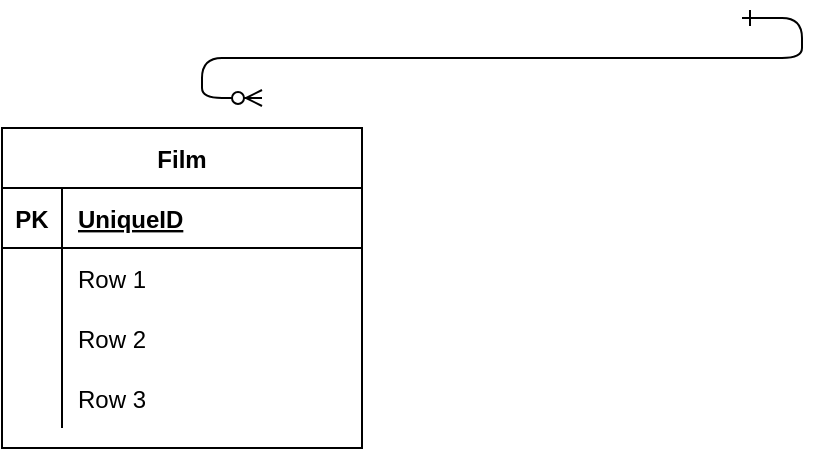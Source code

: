 <mxfile version="13.4.5" type="device"><diagram id="R2lEEEUBdFMjLlhIrx00" name="Page-1"><mxGraphModel dx="1038" dy="580" grid="1" gridSize="10" guides="1" tooltips="1" connect="1" arrows="1" fold="1" page="1" pageScale="1" pageWidth="850" pageHeight="1100" math="0" shadow="0" extFonts="Permanent Marker^https://fonts.googleapis.com/css?family=Permanent+Marker"><root><mxCell id="0"/><mxCell id="1" parent="0"/><mxCell id="C-vyLk0tnHw3VtMMgP7b-12" value="" style="edgeStyle=entityRelationEdgeStyle;endArrow=ERzeroToMany;startArrow=ERone;endFill=1;startFill=0;" parent="1" target="C-vyLk0tnHw3VtMMgP7b-17" edge="1"><mxGeometry width="100" height="100" relative="1" as="geometry"><mxPoint x="700" y="165" as="sourcePoint"/><mxPoint x="460" y="205" as="targetPoint"/></mxGeometry></mxCell><mxCell id="ttYes_KPjAMAVsG7-35z-1" value="Film" style="shape=table;startSize=30;container=1;collapsible=1;childLayout=tableLayout;fixedRows=1;rowLines=0;fontStyle=1;align=center;resizeLast=1;" vertex="1" parent="1"><mxGeometry x="330" y="220" width="180" height="160" as="geometry"/></mxCell><mxCell id="ttYes_KPjAMAVsG7-35z-2" value="" style="shape=partialRectangle;collapsible=0;dropTarget=0;pointerEvents=0;fillColor=none;top=0;left=0;bottom=1;right=0;points=[[0,0.5],[1,0.5]];portConstraint=eastwest;" vertex="1" parent="ttYes_KPjAMAVsG7-35z-1"><mxGeometry y="30" width="180" height="30" as="geometry"/></mxCell><mxCell id="ttYes_KPjAMAVsG7-35z-3" value="PK" style="shape=partialRectangle;connectable=0;fillColor=none;top=0;left=0;bottom=0;right=0;fontStyle=1;overflow=hidden;" vertex="1" parent="ttYes_KPjAMAVsG7-35z-2"><mxGeometry width="30" height="30" as="geometry"/></mxCell><mxCell id="ttYes_KPjAMAVsG7-35z-4" value="UniqueID" style="shape=partialRectangle;connectable=0;fillColor=none;top=0;left=0;bottom=0;right=0;align=left;spacingLeft=6;fontStyle=5;overflow=hidden;" vertex="1" parent="ttYes_KPjAMAVsG7-35z-2"><mxGeometry x="30" width="150" height="30" as="geometry"/></mxCell><mxCell id="ttYes_KPjAMAVsG7-35z-5" value="" style="shape=partialRectangle;collapsible=0;dropTarget=0;pointerEvents=0;fillColor=none;top=0;left=0;bottom=0;right=0;points=[[0,0.5],[1,0.5]];portConstraint=eastwest;" vertex="1" parent="ttYes_KPjAMAVsG7-35z-1"><mxGeometry y="60" width="180" height="30" as="geometry"/></mxCell><mxCell id="ttYes_KPjAMAVsG7-35z-6" value="" style="shape=partialRectangle;connectable=0;fillColor=none;top=0;left=0;bottom=0;right=0;editable=1;overflow=hidden;" vertex="1" parent="ttYes_KPjAMAVsG7-35z-5"><mxGeometry width="30" height="30" as="geometry"/></mxCell><mxCell id="ttYes_KPjAMAVsG7-35z-7" value="Row 1" style="shape=partialRectangle;connectable=0;fillColor=none;top=0;left=0;bottom=0;right=0;align=left;spacingLeft=6;overflow=hidden;" vertex="1" parent="ttYes_KPjAMAVsG7-35z-5"><mxGeometry x="30" width="150" height="30" as="geometry"/></mxCell><mxCell id="ttYes_KPjAMAVsG7-35z-8" value="" style="shape=partialRectangle;collapsible=0;dropTarget=0;pointerEvents=0;fillColor=none;top=0;left=0;bottom=0;right=0;points=[[0,0.5],[1,0.5]];portConstraint=eastwest;" vertex="1" parent="ttYes_KPjAMAVsG7-35z-1"><mxGeometry y="90" width="180" height="30" as="geometry"/></mxCell><mxCell id="ttYes_KPjAMAVsG7-35z-9" value="" style="shape=partialRectangle;connectable=0;fillColor=none;top=0;left=0;bottom=0;right=0;editable=1;overflow=hidden;" vertex="1" parent="ttYes_KPjAMAVsG7-35z-8"><mxGeometry width="30" height="30" as="geometry"/></mxCell><mxCell id="ttYes_KPjAMAVsG7-35z-10" value="Row 2" style="shape=partialRectangle;connectable=0;fillColor=none;top=0;left=0;bottom=0;right=0;align=left;spacingLeft=6;overflow=hidden;" vertex="1" parent="ttYes_KPjAMAVsG7-35z-8"><mxGeometry x="30" width="150" height="30" as="geometry"/></mxCell><mxCell id="ttYes_KPjAMAVsG7-35z-11" value="" style="shape=partialRectangle;collapsible=0;dropTarget=0;pointerEvents=0;fillColor=none;top=0;left=0;bottom=0;right=0;points=[[0,0.5],[1,0.5]];portConstraint=eastwest;" vertex="1" parent="ttYes_KPjAMAVsG7-35z-1"><mxGeometry y="120" width="180" height="30" as="geometry"/></mxCell><mxCell id="ttYes_KPjAMAVsG7-35z-12" value="" style="shape=partialRectangle;connectable=0;fillColor=none;top=0;left=0;bottom=0;right=0;editable=1;overflow=hidden;" vertex="1" parent="ttYes_KPjAMAVsG7-35z-11"><mxGeometry width="30" height="30" as="geometry"/></mxCell><mxCell id="ttYes_KPjAMAVsG7-35z-13" value="Row 3" style="shape=partialRectangle;connectable=0;fillColor=none;top=0;left=0;bottom=0;right=0;align=left;spacingLeft=6;overflow=hidden;" vertex="1" parent="ttYes_KPjAMAVsG7-35z-11"><mxGeometry x="30" width="150" height="30" as="geometry"/></mxCell></root></mxGraphModel></diagram></mxfile>